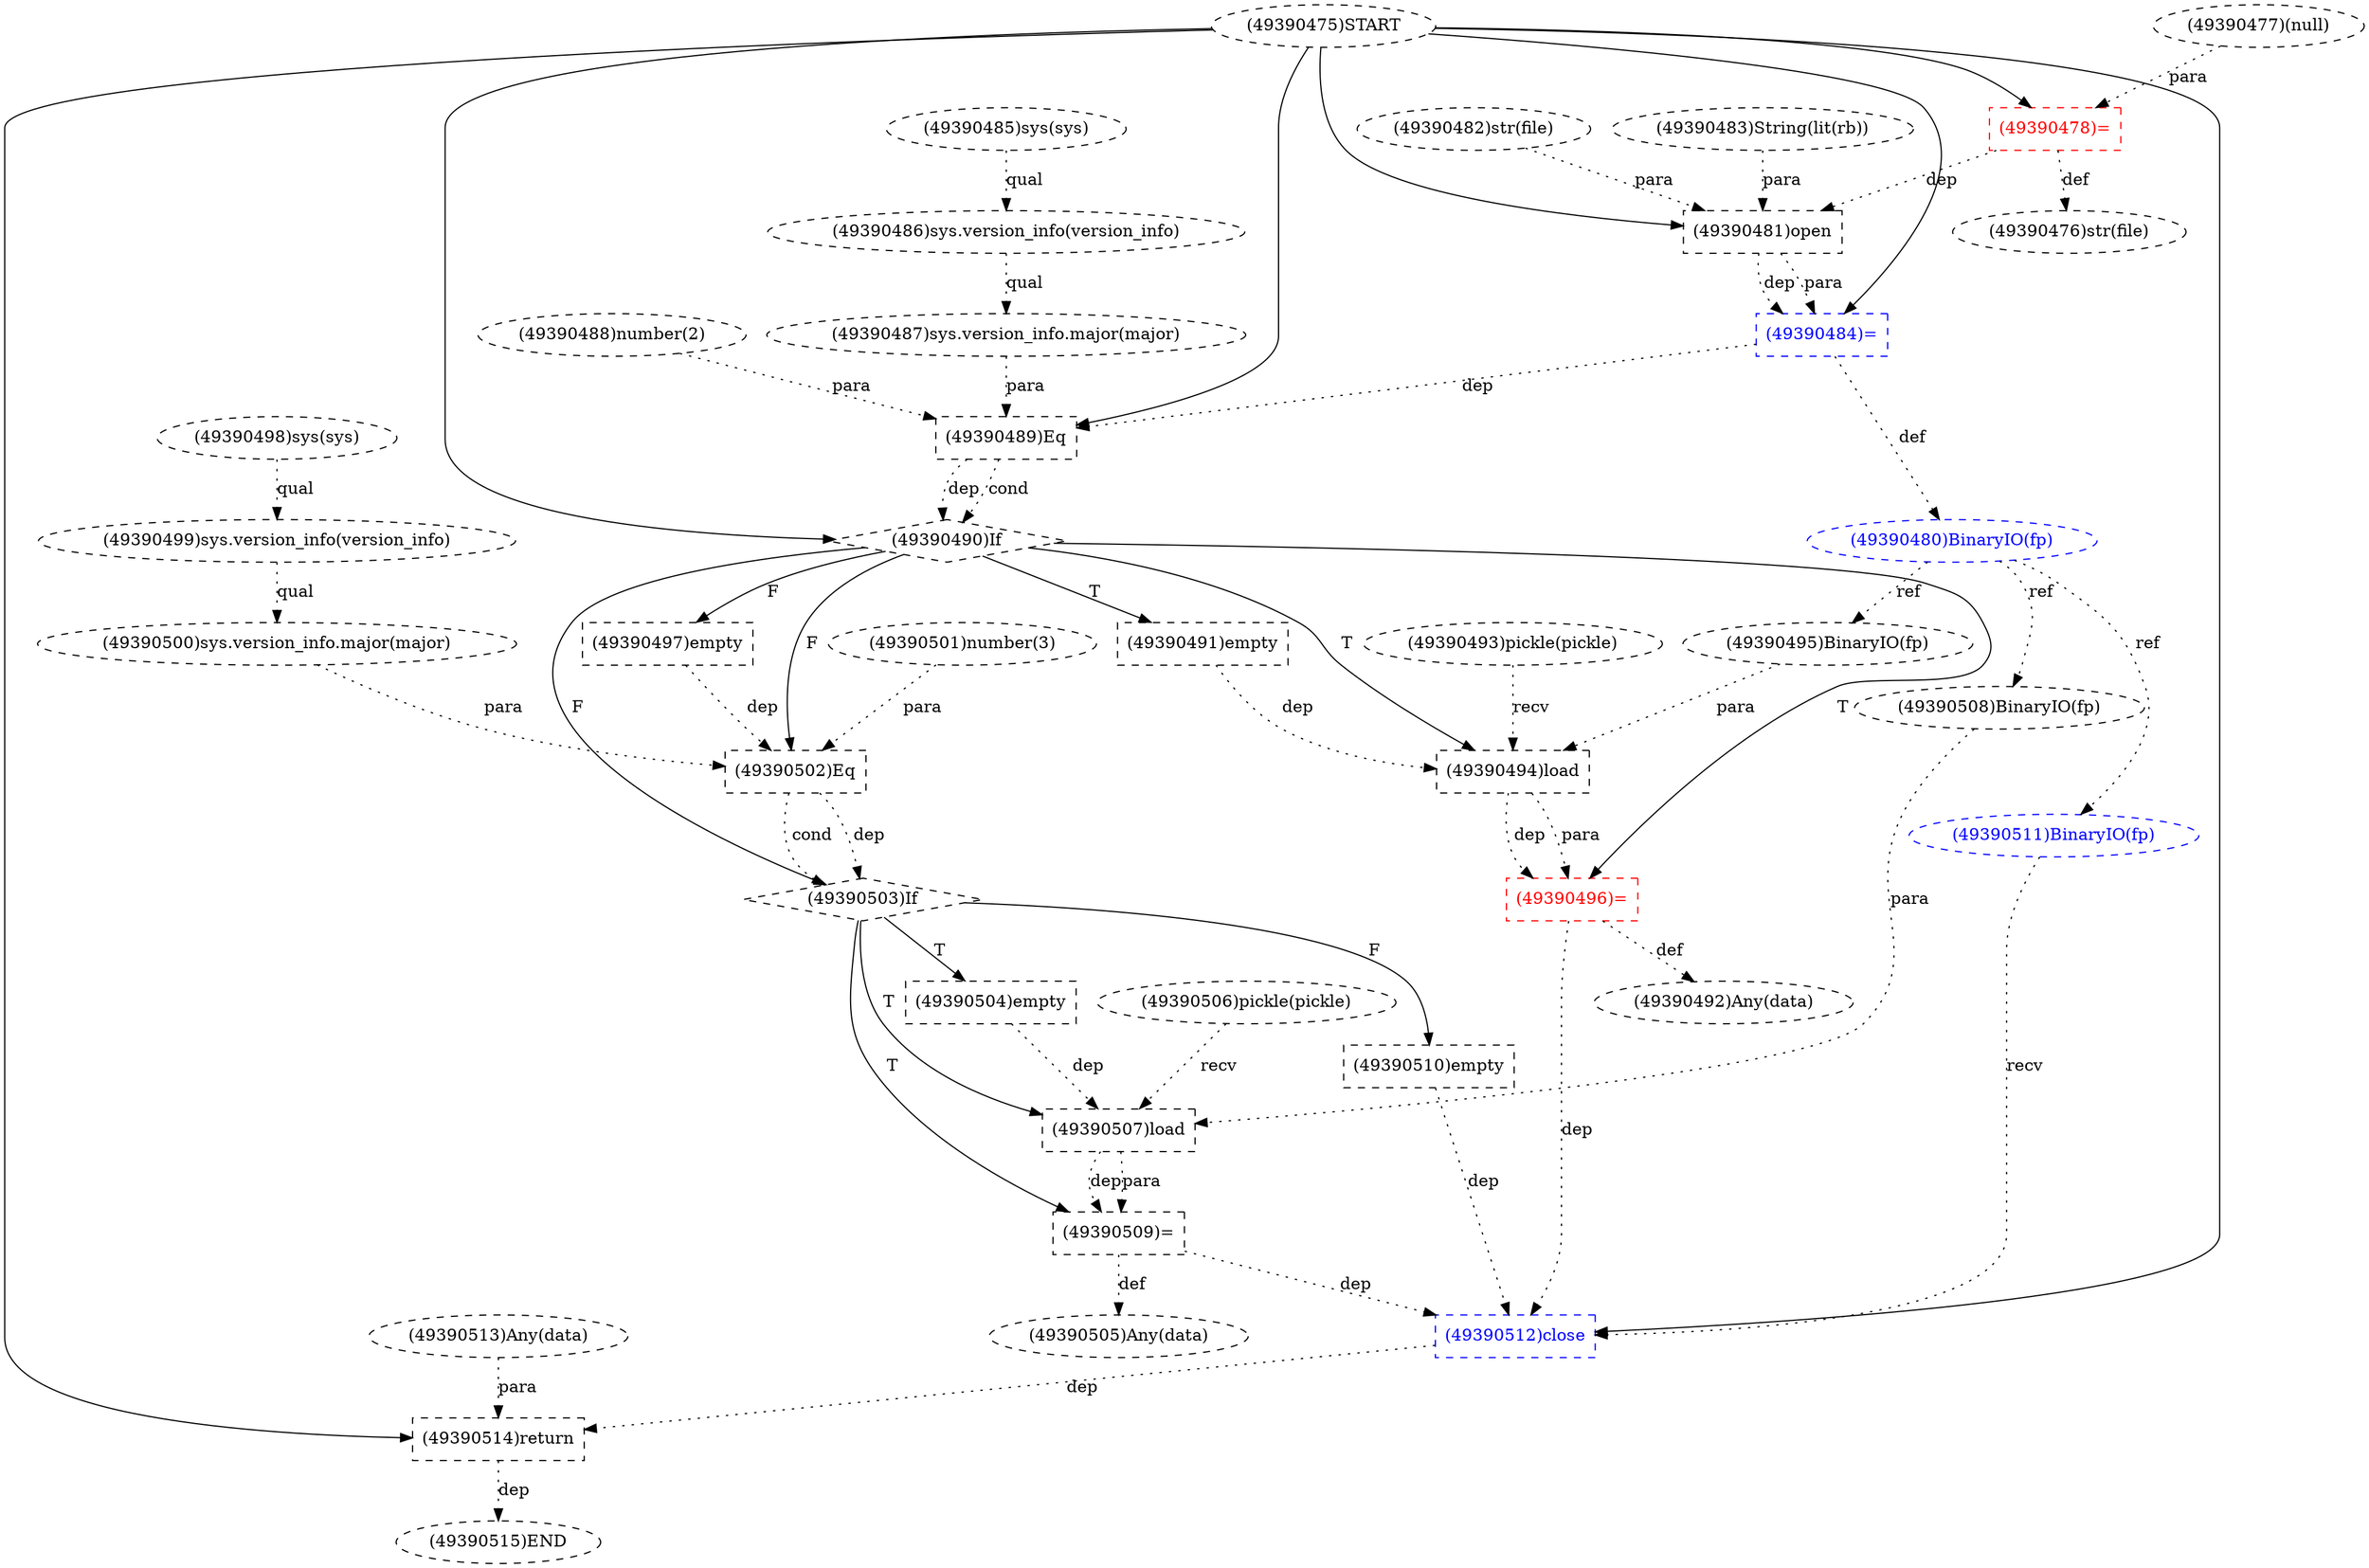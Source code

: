 digraph G {
1 [label="(49390503)If" shape=diamond style=dashed]
2 [label="(49390486)sys.version_info(version_info)" shape=ellipse style=dashed]
3 [label="(49390508)BinaryIO(fp)" shape=ellipse style=dashed]
4 [label="(49390475)START" style=dashed]
5 [label="(49390476)str(file)" shape=ellipse style=dashed]
6 [label="(49390489)Eq" shape=box style=dashed]
7 [label="(49390506)pickle(pickle)" shape=ellipse style=dashed]
8 [label="(49390510)empty" shape=box style=dashed]
9 [label="(49390484)=" shape=box style=dashed color=blue fontcolor=blue]
10 [label="(49390485)sys(sys)" shape=ellipse style=dashed]
11 [label="(49390493)pickle(pickle)" shape=ellipse style=dashed]
12 [label="(49390501)number(3)" shape=ellipse style=dashed]
13 [label="(49390478)=" shape=box style=dashed color=red fontcolor=red]
14 [label="(49390491)empty" shape=box style=dashed]
15 [label="(49390482)str(file)" shape=ellipse style=dashed]
16 [label="(49390494)load" shape=box style=dashed]
17 [label="(49390481)open" shape=box style=dashed color=black fontcolor=black]
18 [label="(49390477)(null)" shape=ellipse style=dashed]
19 [label="(49390513)Any(data)" shape=ellipse style=dashed]
20 [label="(49390500)sys.version_info.major(major)" shape=ellipse style=dashed]
21 [label="(49390515)END" style=dashed]
22 [label="(49390480)BinaryIO(fp)" shape=ellipse style=dashed color=blue fontcolor=blue]
23 [label="(49390497)empty" shape=box style=dashed]
24 [label="(49390496)=" shape=box style=dashed color=red fontcolor=red]
25 [label="(49390498)sys(sys)" shape=ellipse style=dashed]
26 [label="(49390499)sys.version_info(version_info)" shape=ellipse style=dashed]
27 [label="(49390509)=" shape=box style=dashed color=black fontcolor=black]
28 [label="(49390507)load" shape=box style=dashed]
29 [label="(49390490)If" shape=diamond style=dashed]
30 [label="(49390504)empty" shape=box style=dashed]
31 [label="(49390512)close" shape=box style=dashed color=blue fontcolor=blue]
32 [label="(49390495)BinaryIO(fp)" shape=ellipse style=dashed]
33 [label="(49390511)BinaryIO(fp)" shape=ellipse style=dashed color=blue fontcolor=blue]
34 [label="(49390502)Eq" shape=box style=dashed]
35 [label="(49390492)Any(data)" shape=ellipse style=dashed]
36 [label="(49390488)number(2)" shape=ellipse style=dashed]
37 [label="(49390483)String(lit(rb))" shape=ellipse style=dashed color=black fontcolor=black]
38 [label="(49390487)sys.version_info.major(major)" shape=ellipse style=dashed]
39 [label="(49390505)Any(data)" shape=ellipse style=dashed]
40 [label="(49390514)return" shape=box style=dashed]
29 -> 1 [label="F"];
34 -> 1 [label="dep" style=dotted];
34 -> 1 [label="cond" style=dotted];
10 -> 2 [label="qual" style=dotted];
22 -> 3 [label="ref" style=dotted];
13 -> 5 [label="def" style=dotted];
4 -> 6 [label="" style=solid];
38 -> 6 [label="para" style=dotted];
36 -> 6 [label="para" style=dotted];
9 -> 6 [label="dep" style=dotted];
1 -> 8 [label="F"];
4 -> 9 [label="" style=solid];
17 -> 9 [label="dep" style=dotted];
17 -> 9 [label="para" style=dotted];
4 -> 13 [label="" style=solid];
18 -> 13 [label="para" style=dotted];
29 -> 14 [label="T"];
29 -> 16 [label="T"];
11 -> 16 [label="recv" style=dotted];
32 -> 16 [label="para" style=dotted];
14 -> 16 [label="dep" style=dotted];
4 -> 17 [label="" style=solid];
15 -> 17 [label="para" style=dotted];
37 -> 17 [label="para" style=dotted];
13 -> 17 [label="dep" style=dotted];
26 -> 20 [label="qual" style=dotted];
40 -> 21 [label="dep" style=dotted];
9 -> 22 [label="def" style=dotted];
29 -> 23 [label="F"];
29 -> 24 [label="T"];
16 -> 24 [label="dep" style=dotted];
16 -> 24 [label="para" style=dotted];
25 -> 26 [label="qual" style=dotted];
1 -> 27 [label="T"];
28 -> 27 [label="dep" style=dotted];
28 -> 27 [label="para" style=dotted];
1 -> 28 [label="T"];
7 -> 28 [label="recv" style=dotted];
3 -> 28 [label="para" style=dotted];
30 -> 28 [label="dep" style=dotted];
4 -> 29 [label="" style=solid];
6 -> 29 [label="dep" style=dotted];
6 -> 29 [label="cond" style=dotted];
1 -> 30 [label="T"];
4 -> 31 [label="" style=solid];
33 -> 31 [label="recv" style=dotted];
8 -> 31 [label="dep" style=dotted];
24 -> 31 [label="dep" style=dotted];
27 -> 31 [label="dep" style=dotted];
22 -> 32 [label="ref" style=dotted];
22 -> 33 [label="ref" style=dotted];
29 -> 34 [label="F"];
20 -> 34 [label="para" style=dotted];
12 -> 34 [label="para" style=dotted];
23 -> 34 [label="dep" style=dotted];
24 -> 35 [label="def" style=dotted];
2 -> 38 [label="qual" style=dotted];
27 -> 39 [label="def" style=dotted];
4 -> 40 [label="" style=solid];
19 -> 40 [label="para" style=dotted];
31 -> 40 [label="dep" style=dotted];
}
